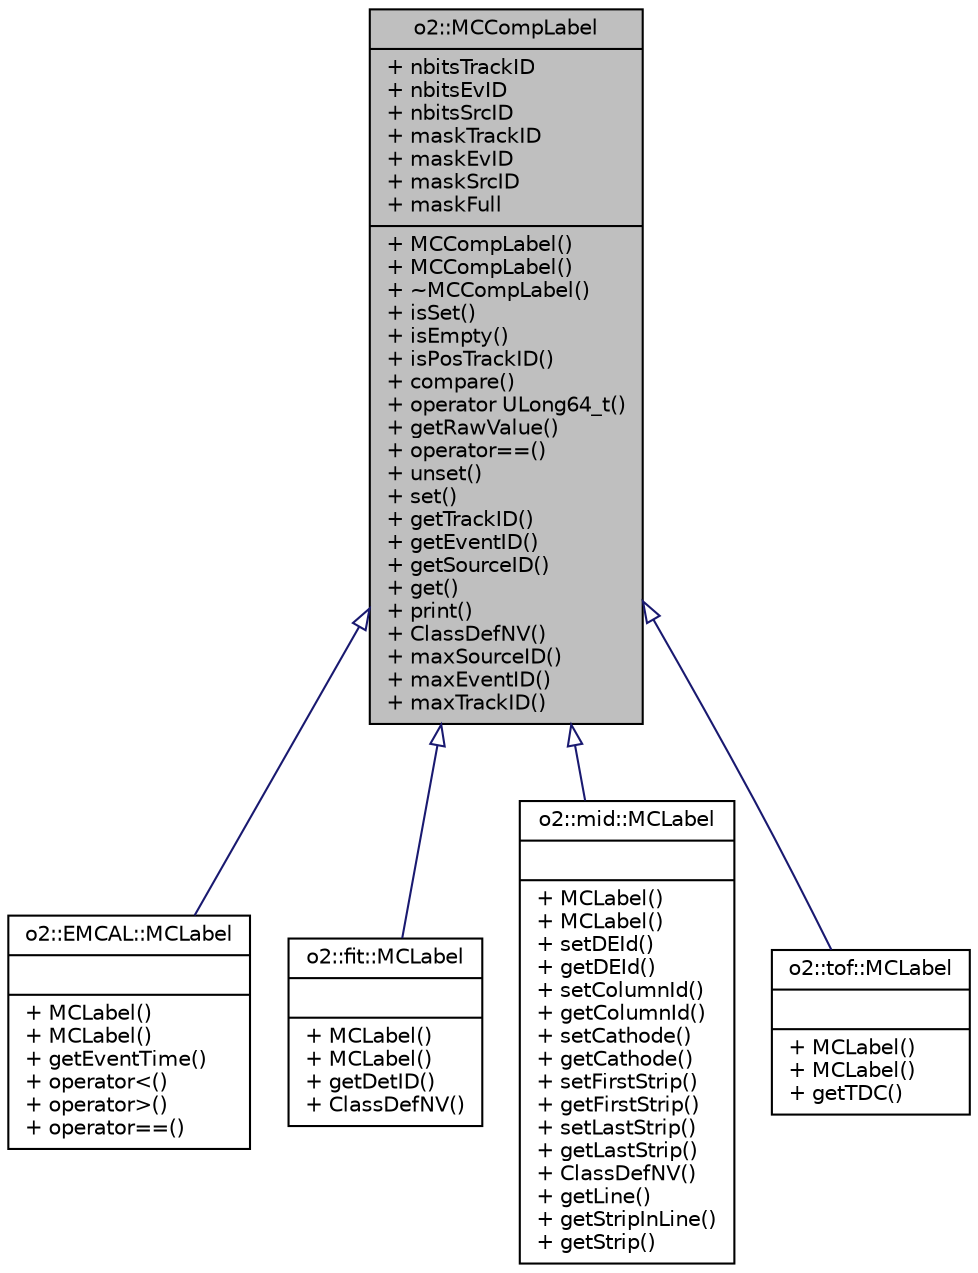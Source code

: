 digraph "o2::MCCompLabel"
{
 // INTERACTIVE_SVG=YES
  bgcolor="transparent";
  edge [fontname="Helvetica",fontsize="10",labelfontname="Helvetica",labelfontsize="10"];
  node [fontname="Helvetica",fontsize="10",shape=record];
  Node1 [label="{o2::MCCompLabel\n|+ nbitsTrackID\l+ nbitsEvID\l+ nbitsSrcID\l+ maskTrackID\l+ maskEvID\l+ maskSrcID\l+ maskFull\l|+ MCCompLabel()\l+ MCCompLabel()\l+ ~MCCompLabel()\l+ isSet()\l+ isEmpty()\l+ isPosTrackID()\l+ compare()\l+ operator ULong64_t()\l+ getRawValue()\l+ operator==()\l+ unset()\l+ set()\l+ getTrackID()\l+ getEventID()\l+ getSourceID()\l+ get()\l+ print()\l+ ClassDefNV()\l+ maxSourceID()\l+ maxEventID()\l+ maxTrackID()\l}",height=0.2,width=0.4,color="black", fillcolor="grey75", style="filled" fontcolor="black"];
  Node1 -> Node2 [dir="back",color="midnightblue",fontsize="10",style="solid",arrowtail="onormal",fontname="Helvetica"];
  Node2 [label="{o2::EMCAL::MCLabel\n||+ MCLabel()\l+ MCLabel()\l+ getEventTime()\l+ operator\<()\l+ operator\>()\l+ operator==()\l}",height=0.2,width=0.4,color="black",URL="$d1/d2d/classo2_1_1EMCAL_1_1MCLabel.html"];
  Node1 -> Node3 [dir="back",color="midnightblue",fontsize="10",style="solid",arrowtail="onormal",fontname="Helvetica"];
  Node3 [label="{o2::fit::MCLabel\n||+ MCLabel()\l+ MCLabel()\l+ getDetID()\l+ ClassDefNV()\l}",height=0.2,width=0.4,color="black",URL="$da/d99/classo2_1_1fit_1_1MCLabel.html"];
  Node1 -> Node4 [dir="back",color="midnightblue",fontsize="10",style="solid",arrowtail="onormal",fontname="Helvetica"];
  Node4 [label="{o2::mid::MCLabel\n||+ MCLabel()\l+ MCLabel()\l+ setDEId()\l+ getDEId()\l+ setColumnId()\l+ getColumnId()\l+ setCathode()\l+ getCathode()\l+ setFirstStrip()\l+ getFirstStrip()\l+ setLastStrip()\l+ getLastStrip()\l+ ClassDefNV()\l+ getLine()\l+ getStripInLine()\l+ getStrip()\l}",height=0.2,width=0.4,color="black",URL="$db/d36/classo2_1_1mid_1_1MCLabel.html"];
  Node1 -> Node5 [dir="back",color="midnightblue",fontsize="10",style="solid",arrowtail="onormal",fontname="Helvetica"];
  Node5 [label="{o2::tof::MCLabel\n||+ MCLabel()\l+ MCLabel()\l+ getTDC()\l}",height=0.2,width=0.4,color="black",URL="$d7/d53/classo2_1_1tof_1_1MCLabel.html"];
}

